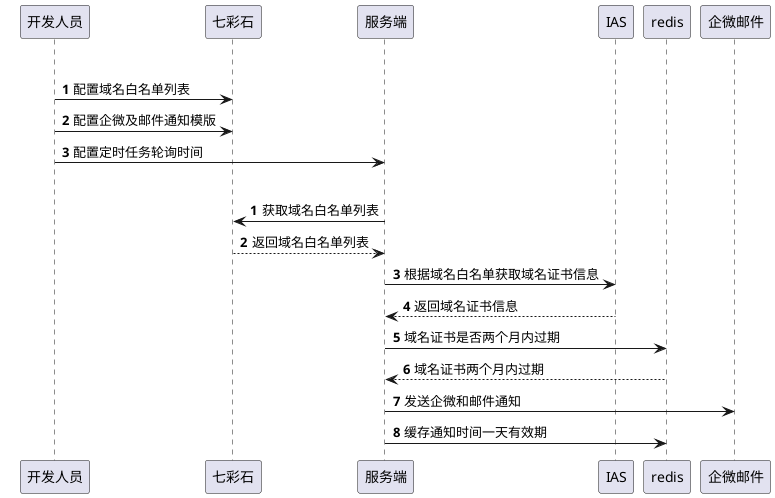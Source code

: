 @startuml
'https://plantuml.com/sequence-diagram

'actor       开发人员      as Foo1
'participant 服务端       as Foo2
'participant 七彩石       as Foo3
'database redis缓存    as Foo4
'participant IAS服务      as Foo5
'participant 邮件企微      as Foo6

autonumber

group 配置域名白名单
开发人员 -> 七彩石: 配置域名白名单列表
开发人员 -> 七彩石: 配置企微及邮件通知模版
开发人员 -> 服务端: 配置定时任务轮询时间

autonumber
group 证书提醒定时任务
服务端 -> 七彩石: 获取域名白名单列表
七彩石 --> 服务端: 返回域名白名单列表
服务端 -> IAS:  根据域名白名单获取域名证书信息
IAS --> 服务端:  返回域名证书信息
服务端 -> redis:  域名证书是否两个月内过期
redis --> 服务端:  域名证书两个月内过期
服务端 -> 企微邮件:  发送企微和邮件通知
服务端 -> redis:  缓存通知时间一天有效期


@enduml

